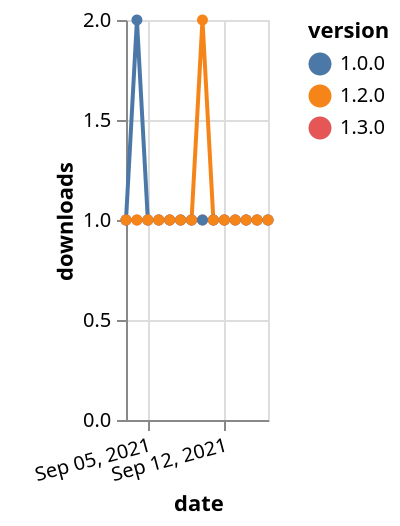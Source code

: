 {"$schema": "https://vega.github.io/schema/vega-lite/v5.json", "description": "A simple bar chart with embedded data.", "data": {"values": [{"date": "2021-09-03", "total": 141, "delta": 1, "version": "1.3.0"}, {"date": "2021-09-04", "total": 142, "delta": 1, "version": "1.3.0"}, {"date": "2021-09-05", "total": 143, "delta": 1, "version": "1.3.0"}, {"date": "2021-09-06", "total": 144, "delta": 1, "version": "1.3.0"}, {"date": "2021-09-07", "total": 145, "delta": 1, "version": "1.3.0"}, {"date": "2021-09-08", "total": 146, "delta": 1, "version": "1.3.0"}, {"date": "2021-09-09", "total": 147, "delta": 1, "version": "1.3.0"}, {"date": "2021-09-10", "total": 148, "delta": 1, "version": "1.3.0"}, {"date": "2021-09-11", "total": 149, "delta": 1, "version": "1.3.0"}, {"date": "2021-09-12", "total": 150, "delta": 1, "version": "1.3.0"}, {"date": "2021-09-13", "total": 151, "delta": 1, "version": "1.3.0"}, {"date": "2021-09-14", "total": 152, "delta": 1, "version": "1.3.0"}, {"date": "2021-09-15", "total": 153, "delta": 1, "version": "1.3.0"}, {"date": "2021-09-16", "total": 154, "delta": 1, "version": "1.3.0"}, {"date": "2021-09-03", "total": 142, "delta": 1, "version": "1.0.0"}, {"date": "2021-09-04", "total": 144, "delta": 2, "version": "1.0.0"}, {"date": "2021-09-05", "total": 145, "delta": 1, "version": "1.0.0"}, {"date": "2021-09-06", "total": 146, "delta": 1, "version": "1.0.0"}, {"date": "2021-09-07", "total": 147, "delta": 1, "version": "1.0.0"}, {"date": "2021-09-08", "total": 148, "delta": 1, "version": "1.0.0"}, {"date": "2021-09-09", "total": 149, "delta": 1, "version": "1.0.0"}, {"date": "2021-09-10", "total": 150, "delta": 1, "version": "1.0.0"}, {"date": "2021-09-11", "total": 151, "delta": 1, "version": "1.0.0"}, {"date": "2021-09-12", "total": 152, "delta": 1, "version": "1.0.0"}, {"date": "2021-09-13", "total": 153, "delta": 1, "version": "1.0.0"}, {"date": "2021-09-14", "total": 154, "delta": 1, "version": "1.0.0"}, {"date": "2021-09-15", "total": 155, "delta": 1, "version": "1.0.0"}, {"date": "2021-09-16", "total": 156, "delta": 1, "version": "1.0.0"}, {"date": "2021-09-03", "total": 126, "delta": 1, "version": "1.2.0"}, {"date": "2021-09-04", "total": 127, "delta": 1, "version": "1.2.0"}, {"date": "2021-09-05", "total": 128, "delta": 1, "version": "1.2.0"}, {"date": "2021-09-06", "total": 129, "delta": 1, "version": "1.2.0"}, {"date": "2021-09-07", "total": 130, "delta": 1, "version": "1.2.0"}, {"date": "2021-09-08", "total": 131, "delta": 1, "version": "1.2.0"}, {"date": "2021-09-09", "total": 132, "delta": 1, "version": "1.2.0"}, {"date": "2021-09-10", "total": 134, "delta": 2, "version": "1.2.0"}, {"date": "2021-09-11", "total": 135, "delta": 1, "version": "1.2.0"}, {"date": "2021-09-12", "total": 136, "delta": 1, "version": "1.2.0"}, {"date": "2021-09-13", "total": 137, "delta": 1, "version": "1.2.0"}, {"date": "2021-09-14", "total": 138, "delta": 1, "version": "1.2.0"}, {"date": "2021-09-15", "total": 139, "delta": 1, "version": "1.2.0"}, {"date": "2021-09-16", "total": 140, "delta": 1, "version": "1.2.0"}]}, "width": "container", "mark": {"type": "line", "point": {"filled": true}}, "encoding": {"x": {"field": "date", "type": "temporal", "timeUnit": "yearmonthdate", "title": "date", "axis": {"labelAngle": -15}}, "y": {"field": "delta", "type": "quantitative", "title": "downloads"}, "color": {"field": "version", "type": "nominal"}, "tooltip": {"field": "delta"}}}